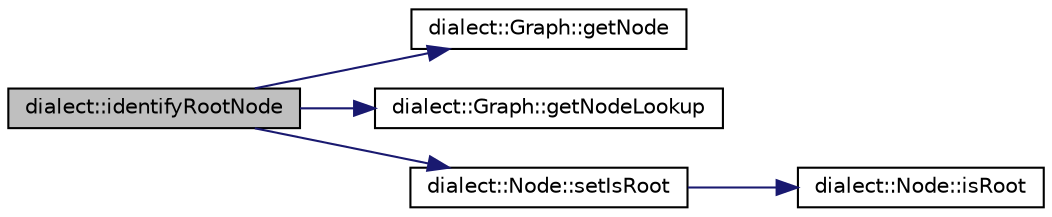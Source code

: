 digraph "dialect::identifyRootNode"
{
  edge [fontname="Helvetica",fontsize="10",labelfontname="Helvetica",labelfontsize="10"];
  node [fontname="Helvetica",fontsize="10",shape=record];
  rankdir="LR";
  Node132 [label="dialect::identifyRootNode",height=0.2,width=0.4,color="black", fillcolor="grey75", style="filled", fontcolor="black"];
  Node132 -> Node133 [color="midnightblue",fontsize="10",style="solid",fontname="Helvetica"];
  Node133 [label="dialect::Graph::getNode",height=0.2,width=0.4,color="black", fillcolor="white", style="filled",URL="$classdialect_1_1Graph.html#a0adf4a0dc63a42b8196f3864d1d31e04",tooltip="Look up a Node by ID. "];
  Node132 -> Node134 [color="midnightblue",fontsize="10",style="solid",fontname="Helvetica"];
  Node134 [label="dialect::Graph::getNodeLookup",height=0.2,width=0.4,color="black", fillcolor="white", style="filled",URL="$classdialect_1_1Graph.html#a5467080616423cac88b67242aedf0949",tooltip="Read-only access to this Graph&#39;s lookup map for Nodes by their ID. "];
  Node132 -> Node135 [color="midnightblue",fontsize="10",style="solid",fontname="Helvetica"];
  Node135 [label="dialect::Node::setIsRoot",height=0.2,width=0.4,color="black", fillcolor="white", style="filled",URL="$classdialect_1_1Node.html#a5463ea8526de6f00794156ae79f8226b",tooltip="Say whether this Node is a root. This is useful when working with trees, and can be safely ignored wh..."];
  Node135 -> Node136 [color="midnightblue",fontsize="10",style="solid",fontname="Helvetica"];
  Node136 [label="dialect::Node::isRoot",height=0.2,width=0.4,color="black", fillcolor="white", style="filled",URL="$classdialect_1_1Node.html#ac9a5e3dbde4ca97e31486de74305f101",tooltip="Check whether this Node has been marked as being a root. This is useful when working with trees..."];
}
